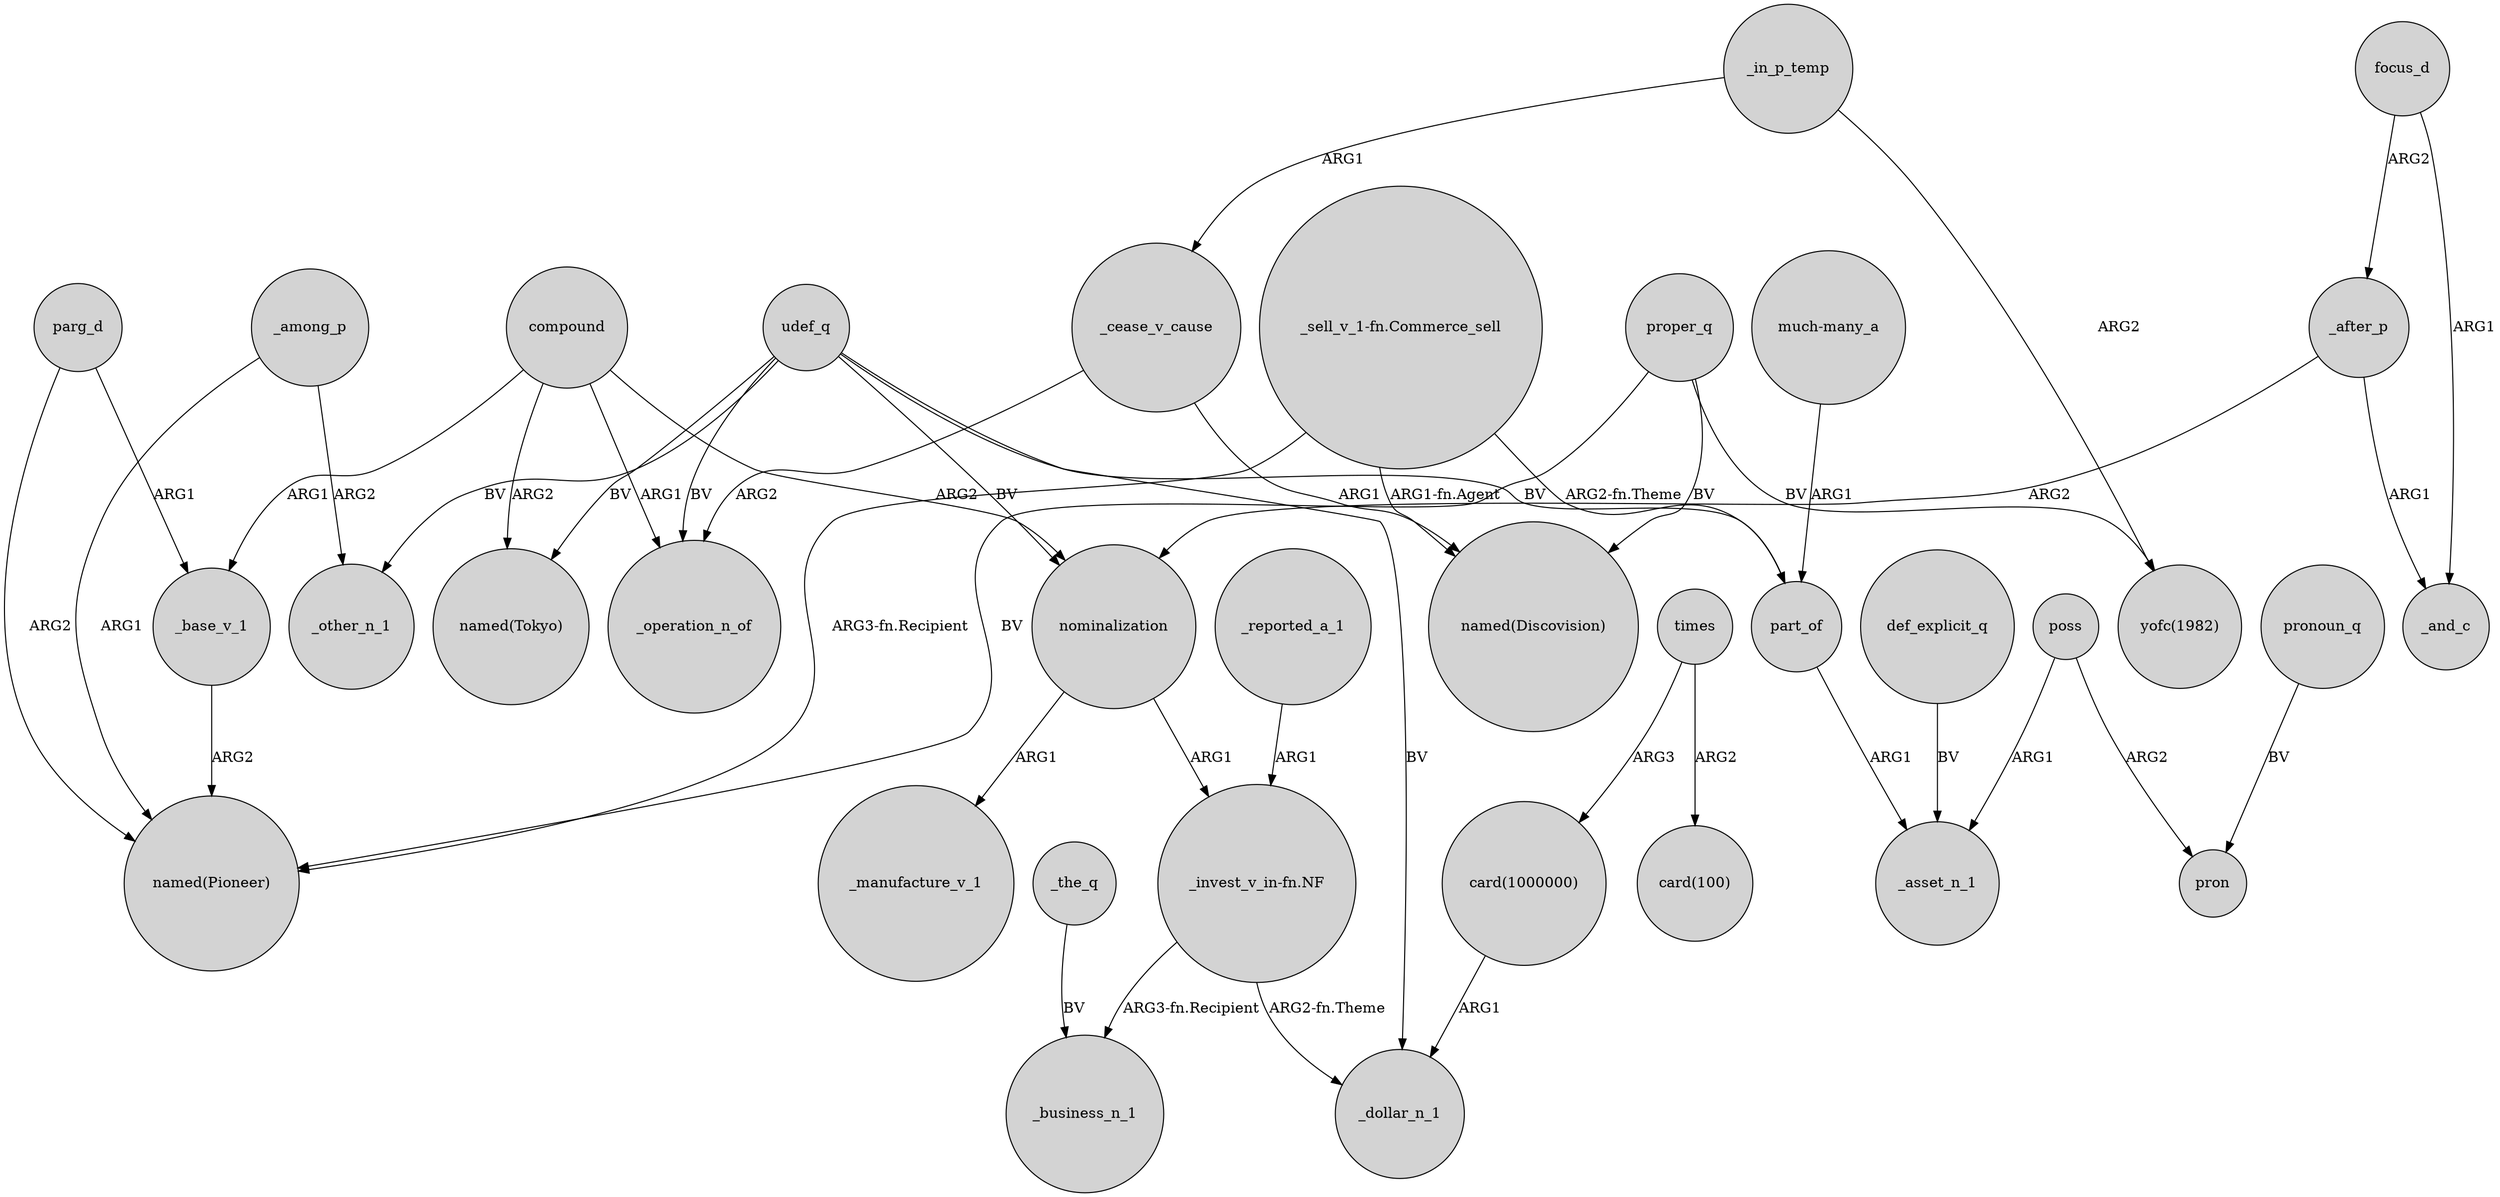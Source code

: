 digraph {
	node [shape=circle style=filled]
	proper_q -> "named(Pioneer)" [label=BV]
	proper_q -> "yofc(1982)" [label=BV]
	_the_q -> _business_n_1 [label=BV]
	compound -> _operation_n_of [label=ARG1]
	"card(1000000)" -> _dollar_n_1 [label=ARG1]
	compound -> "named(Tokyo)" [label=ARG2]
	def_explicit_q -> _asset_n_1 [label=BV]
	_among_p -> "named(Pioneer)" [label=ARG1]
	udef_q -> part_of [label=BV]
	focus_d -> _after_p [label=ARG2]
	_after_p -> _and_c [label=ARG1]
	times -> "card(100)" [label=ARG2]
	_cease_v_cause -> "named(Discovision)" [label=ARG1]
	proper_q -> "named(Discovision)" [label=BV]
	poss -> pron [label=ARG2]
	_among_p -> _other_n_1 [label=ARG2]
	"much-many_a" -> part_of [label=ARG1]
	nominalization -> _manufacture_v_1 [label=ARG1]
	compound -> nominalization [label=ARG2]
	part_of -> _asset_n_1 [label=ARG1]
	nominalization -> "_invest_v_in-fn.NF" [label=ARG1]
	"_invest_v_in-fn.NF" -> _business_n_1 [label="ARG3-fn.Recipient"]
	udef_q -> _other_n_1 [label=BV]
	"_sell_v_1-fn.Commerce_sell" -> "named(Pioneer)" [label="ARG3-fn.Recipient"]
	pronoun_q -> pron [label=BV]
	_cease_v_cause -> _operation_n_of [label=ARG2]
	compound -> _base_v_1 [label=ARG1]
	_base_v_1 -> "named(Pioneer)" [label=ARG2]
	times -> "card(1000000)" [label=ARG3]
	_in_p_temp -> _cease_v_cause [label=ARG1]
	udef_q -> "named(Tokyo)" [label=BV]
	"_sell_v_1-fn.Commerce_sell" -> part_of [label="ARG2-fn.Theme"]
	focus_d -> _and_c [label=ARG1]
	udef_q -> nominalization [label=BV]
	_in_p_temp -> "yofc(1982)" [label=ARG2]
	_reported_a_1 -> "_invest_v_in-fn.NF" [label=ARG1]
	parg_d -> _base_v_1 [label=ARG1]
	parg_d -> "named(Pioneer)" [label=ARG2]
	poss -> _asset_n_1 [label=ARG1]
	"_sell_v_1-fn.Commerce_sell" -> "named(Discovision)" [label="ARG1-fn.Agent"]
	_after_p -> nominalization [label=ARG2]
	udef_q -> _operation_n_of [label=BV]
	udef_q -> _dollar_n_1 [label=BV]
	"_invest_v_in-fn.NF" -> _dollar_n_1 [label="ARG2-fn.Theme"]
}
